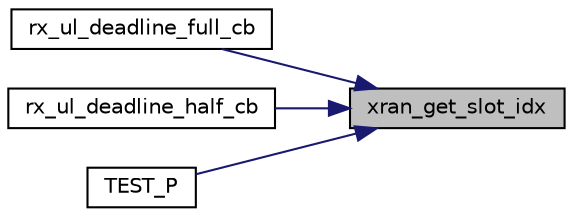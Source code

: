 digraph "xran_get_slot_idx"
{
 // LATEX_PDF_SIZE
  edge [fontname="Helvetica",fontsize="10",labelfontname="Helvetica",labelfontsize="10"];
  node [fontname="Helvetica",fontsize="10",shape=record];
  rankdir="RL";
  Node1 [label="xran_get_slot_idx",height=0.2,width=0.4,color="black", fillcolor="grey75", style="filled", fontcolor="black",tooltip=" "];
  Node1 -> Node2 [dir="back",color="midnightblue",fontsize="10",style="solid",fontname="Helvetica"];
  Node2 [label="rx_ul_deadline_full_cb",height=0.2,width=0.4,color="black", fillcolor="white", style="filled",URL="$xran__main_8c.html#a63aa00dad3b771f4db5df8ca8ac68323",tooltip=" "];
  Node1 -> Node3 [dir="back",color="midnightblue",fontsize="10",style="solid",fontname="Helvetica"];
  Node3 [label="rx_ul_deadline_half_cb",height=0.2,width=0.4,color="black", fillcolor="white", style="filled",URL="$xran__main_8c.html#ad4544f4d6f4713c010f083bce5758d14",tooltip=" "];
  Node1 -> Node4 [dir="back",color="midnightblue",fontsize="10",style="solid",fontname="Helvetica"];
  Node4 [label="TEST_P",height=0.2,width=0.4,color="black", fillcolor="white", style="filled",URL="$init__sys__functional_8cc.html#a593270c79e8ce298caeb715272c65173",tooltip=" "];
}
